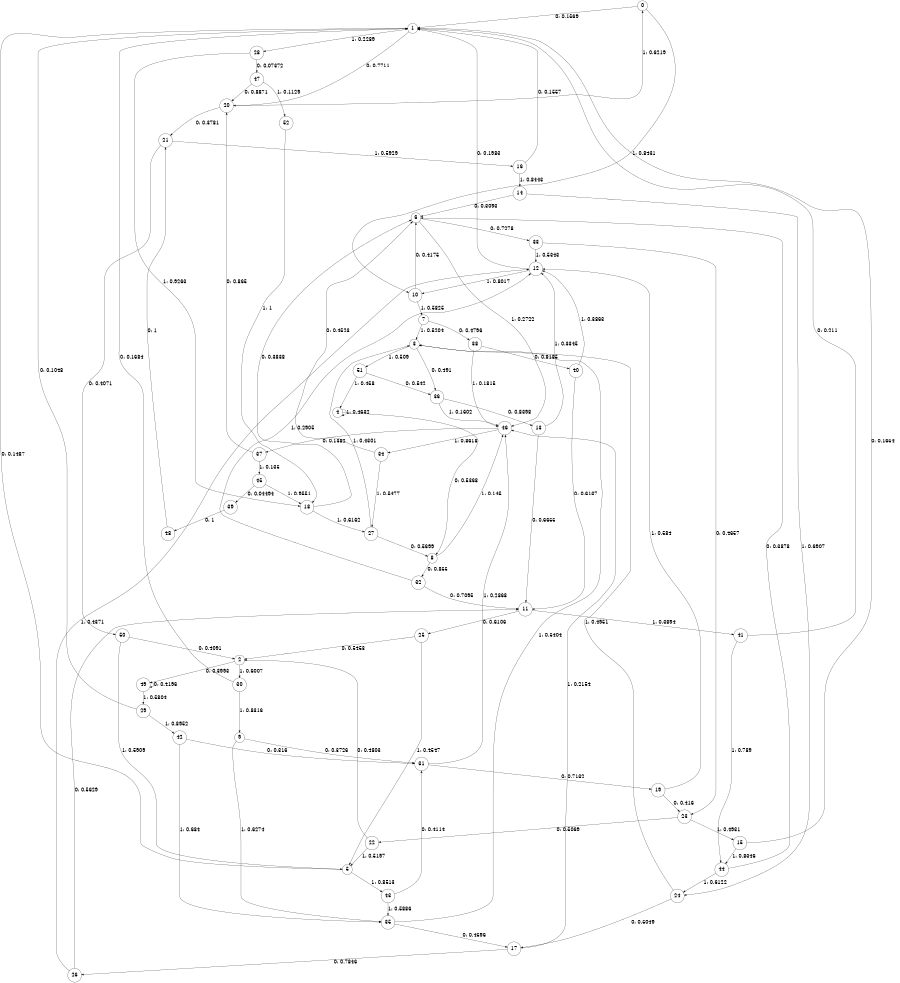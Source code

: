 digraph "ch2concat_phase3_L8" {
size = "6,8.5";
ratio = "fill";
node [shape = circle];
node [fontsize = 24];
edge [fontsize = 24];
0 -> 1 [label = "0: 0.1569   "];
0 -> 10 [label = "1: 0.8431   "];
1 -> 20 [label = "0: 0.7711   "];
1 -> 28 [label = "1: 0.2289   "];
2 -> 49 [label = "0: 0.3993   "];
2 -> 30 [label = "1: 0.6007   "];
3 -> 36 [label = "0: 0.491    "];
3 -> 51 [label = "1: 0.509    "];
4 -> 8 [label = "0: 0.5368   "];
4 -> 4 [label = "1: 0.4632   "];
5 -> 1 [label = "0: 0.1487   "];
5 -> 43 [label = "1: 0.8513   "];
6 -> 33 [label = "0: 0.7278   "];
6 -> 46 [label = "1: 0.2722   "];
7 -> 38 [label = "0: 0.4796   "];
7 -> 3 [label = "1: 0.5204   "];
8 -> 32 [label = "0: 0.855    "];
8 -> 46 [label = "1: 0.145    "];
9 -> 31 [label = "0: 0.3726   "];
9 -> 35 [label = "1: 0.6274   "];
10 -> 6 [label = "0: 0.4175   "];
10 -> 7 [label = "1: 0.5825   "];
11 -> 25 [label = "0: 0.6106   "];
11 -> 41 [label = "1: 0.3894   "];
12 -> 1 [label = "0: 0.1983   "];
12 -> 10 [label = "1: 0.8017   "];
13 -> 11 [label = "0: 0.6655   "];
13 -> 12 [label = "1: 0.3345   "];
14 -> 6 [label = "0: 0.3093   "];
14 -> 24 [label = "1: 0.6907   "];
15 -> 1 [label = "0: 0.1654   "];
15 -> 44 [label = "1: 0.8346   "];
16 -> 1 [label = "0: 0.1557   "];
16 -> 14 [label = "1: 0.8443   "];
17 -> 26 [label = "0: 0.7846   "];
17 -> 46 [label = "1: 0.2154   "];
18 -> 6 [label = "0: 0.3838   "];
18 -> 27 [label = "1: 0.6162   "];
19 -> 23 [label = "0: 0.416    "];
19 -> 12 [label = "1: 0.584    "];
20 -> 21 [label = "0: 0.3781   "];
20 -> 0 [label = "1: 0.6219   "];
21 -> 50 [label = "0: 0.4071   "];
21 -> 16 [label = "1: 0.5929   "];
22 -> 2 [label = "0: 0.4803   "];
22 -> 5 [label = "1: 0.5197   "];
23 -> 22 [label = "0: 0.5069   "];
23 -> 15 [label = "1: 0.4931   "];
24 -> 17 [label = "0: 0.5049   "];
24 -> 3 [label = "1: 0.4951   "];
25 -> 2 [label = "0: 0.5453   "];
25 -> 5 [label = "1: 0.4547   "];
26 -> 11 [label = "0: 0.5629   "];
26 -> 12 [label = "1: 0.4371   "];
27 -> 8 [label = "0: 0.5699   "];
27 -> 3 [label = "1: 0.4301   "];
28 -> 47 [label = "0: 0.07372  "];
28 -> 18 [label = "1: 0.9263   "];
29 -> 1 [label = "0: 0.1048   "];
29 -> 42 [label = "1: 0.8952   "];
30 -> 1 [label = "0: 0.1684   "];
30 -> 9 [label = "1: 0.8316   "];
31 -> 19 [label = "0: 0.7132   "];
31 -> 46 [label = "1: 0.2868   "];
32 -> 11 [label = "0: 0.7095   "];
32 -> 12 [label = "1: 0.2905   "];
33 -> 23 [label = "0: 0.4657   "];
33 -> 12 [label = "1: 0.5343   "];
34 -> 6 [label = "0: 0.4523   "];
34 -> 27 [label = "1: 0.5477   "];
35 -> 17 [label = "0: 0.4596   "];
35 -> 3 [label = "1: 0.5404   "];
36 -> 13 [label = "0: 0.8398   "];
36 -> 46 [label = "1: 0.1602   "];
37 -> 20 [label = "0: 0.865    "];
37 -> 45 [label = "1: 0.135    "];
38 -> 40 [label = "0: 0.8185   "];
38 -> 46 [label = "1: 0.1815   "];
39 -> 48 [label = "0: 1        "];
40 -> 11 [label = "0: 0.6137   "];
40 -> 12 [label = "1: 0.3863   "];
41 -> 1 [label = "0: 0.211    "];
41 -> 44 [label = "1: 0.789    "];
42 -> 31 [label = "0: 0.316    "];
42 -> 35 [label = "1: 0.684    "];
43 -> 31 [label = "0: 0.4114   "];
43 -> 35 [label = "1: 0.5886   "];
44 -> 6 [label = "0: 0.3878   "];
44 -> 24 [label = "1: 0.6122   "];
45 -> 39 [label = "0: 0.04494  "];
45 -> 18 [label = "1: 0.9551   "];
46 -> 37 [label = "0: 0.1382   "];
46 -> 34 [label = "1: 0.8618   "];
47 -> 20 [label = "0: 0.8871   "];
47 -> 52 [label = "1: 0.1129   "];
48 -> 21 [label = "0: 1        "];
49 -> 49 [label = "0: 0.4196   "];
49 -> 29 [label = "1: 0.5804   "];
50 -> 2 [label = "0: 0.4091   "];
50 -> 5 [label = "1: 0.5909   "];
51 -> 36 [label = "0: 0.542    "];
51 -> 4 [label = "1: 0.458    "];
52 -> 18 [label = "1: 1        "];
}